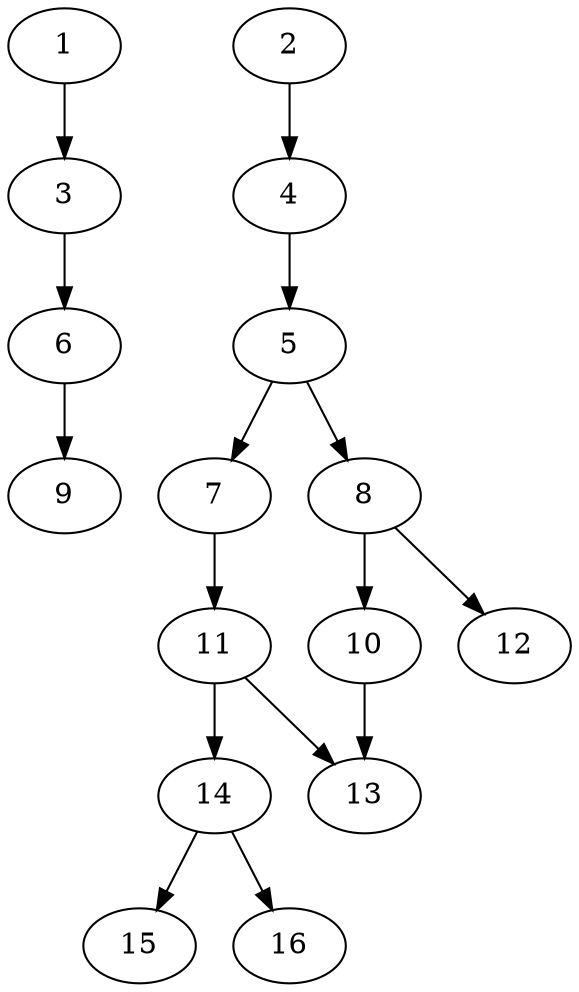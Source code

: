 // DAG (tier=1-easy, mode=compute, n=16, ccr=0.278, fat=0.403, density=0.385, regular=0.609, jump=0.029, mindata=262144, maxdata=2097152)
// DAG automatically generated by daggen at Sun Aug 24 16:33:32 2025
// /home/ermia/Project/Environments/daggen/bin/daggen --dot --ccr 0.278 --fat 0.403 --regular 0.609 --density 0.385 --jump 0.029 --mindata 262144 --maxdata 2097152 -n 16 
digraph G {
  1 [size="814022118793342", alpha="0.04", expect_size="407011059396671"]
  1 -> 3 [size ="22727389872128"]
  2 [size="48045336304031", alpha="0.18", expect_size="24022668152015"]
  2 -> 4 [size ="790617915392"]
  3 [size="34999319624508200", alpha="0.15", expect_size="17499659812254100"]
  3 -> 6 [size ="17881156812800"]
  4 [size="294876348416000000", alpha="0.20", expect_size="147438174208000000"]
  4 -> 5 [size ="3544186880000"]
  5 [size="661078213430179", alpha="0.13", expect_size="330539106715089"]
  5 -> 7 [size ="11819288625152"]
  5 -> 8 [size ="11819288625152"]
  6 [size="8010756817615323136", alpha="0.09", expect_size="4005378408807661568"]
  6 -> 9 [size ="32028678422528"]
  7 [size="894682082997960704", alpha="0.05", expect_size="447341041498980352"]
  7 -> 11 [size ="7427953000448"]
  8 [size="10959916547745898", alpha="0.13", expect_size="5479958273872949"]
  8 -> 10 [size ="27816968060928"]
  8 -> 12 [size ="27816968060928"]
  9 [size="1818564194794995712", alpha="0.11", expect_size="909282097397497856"]
  10 [size="13324374488941344", alpha="0.02", expect_size="6662187244470672"]
  10 -> 13 [size ="9160569651200"]
  11 [size="162616401945600", alpha="0.09", expect_size="81308200972800"]
  11 -> 13 [size ="3435973836800"]
  11 -> 14 [size ="3435973836800"]
  12 [size="1746311987198951424", alpha="0.01", expect_size="873155993599475712"]
  13 [size="2064368850250640", alpha="0.19", expect_size="1032184425125320"]
  14 [size="37287544472937448", alpha="0.06", expect_size="18643772236468724"]
  14 -> 15 [size ="30666603364352"]
  14 -> 16 [size ="30666603364352"]
  15 [size="1855425871872000000", alpha="0.08", expect_size="927712935936000000"]
  16 [size="58918361366528000", alpha="0.12", expect_size="29459180683264000"]
}